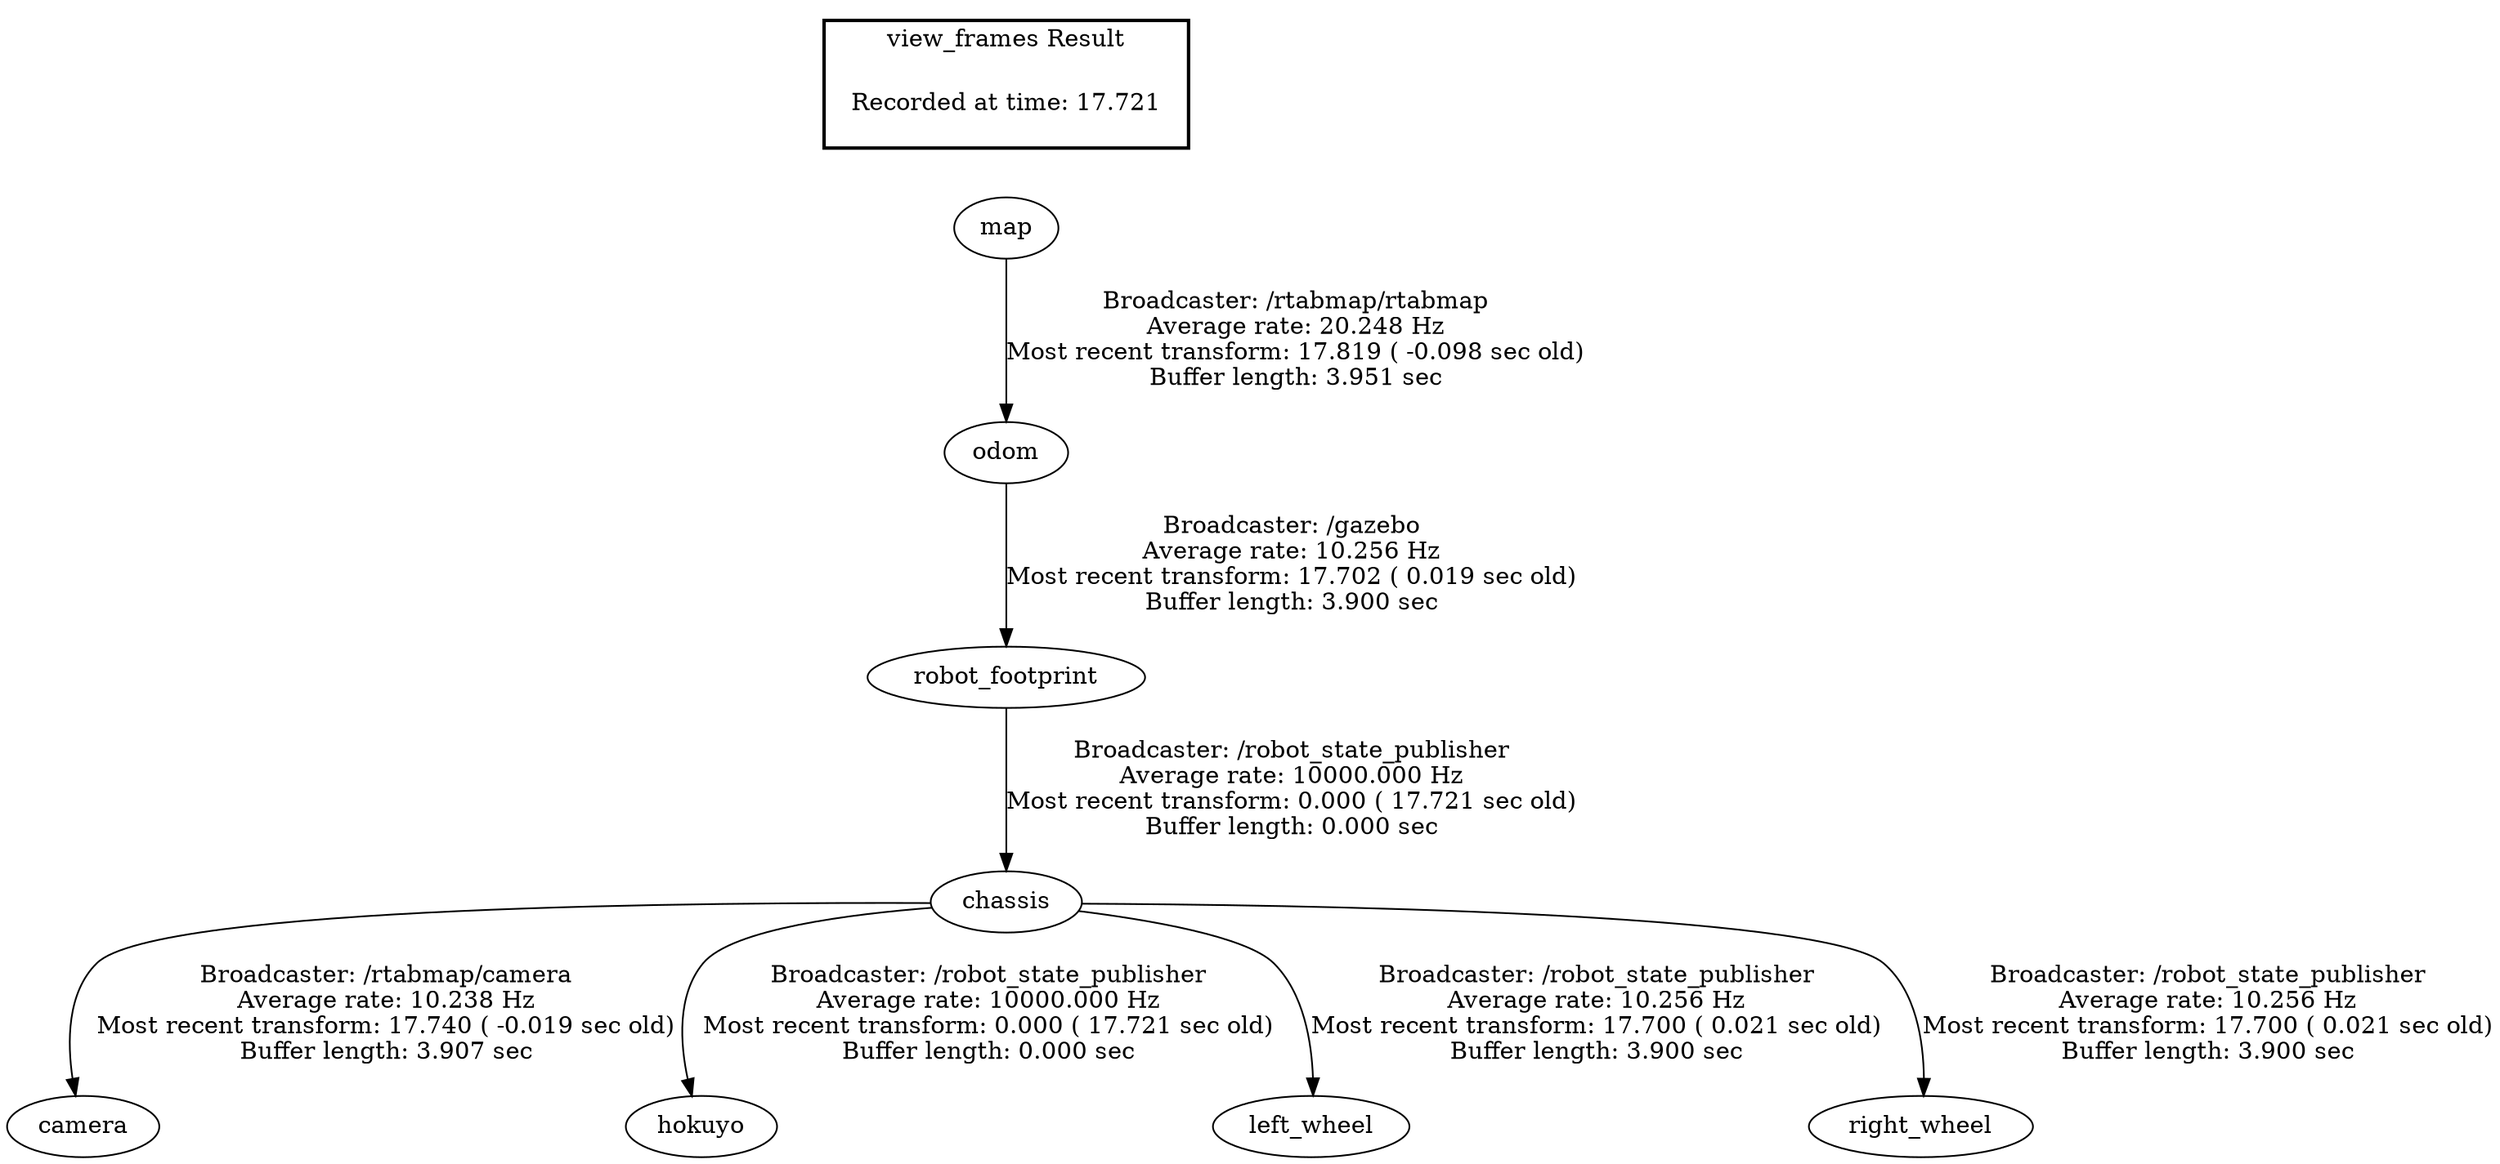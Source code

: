 digraph G {
"chassis" -> "camera"[label="Broadcaster: /rtabmap/camera\nAverage rate: 10.238 Hz\nMost recent transform: 17.740 ( -0.019 sec old)\nBuffer length: 3.907 sec\n"];
"robot_footprint" -> "chassis"[label="Broadcaster: /robot_state_publisher\nAverage rate: 10000.000 Hz\nMost recent transform: 0.000 ( 17.721 sec old)\nBuffer length: 0.000 sec\n"];
"chassis" -> "hokuyo"[label="Broadcaster: /robot_state_publisher\nAverage rate: 10000.000 Hz\nMost recent transform: 0.000 ( 17.721 sec old)\nBuffer length: 0.000 sec\n"];
"odom" -> "robot_footprint"[label="Broadcaster: /gazebo\nAverage rate: 10.256 Hz\nMost recent transform: 17.702 ( 0.019 sec old)\nBuffer length: 3.900 sec\n"];
"map" -> "odom"[label="Broadcaster: /rtabmap/rtabmap\nAverage rate: 20.248 Hz\nMost recent transform: 17.819 ( -0.098 sec old)\nBuffer length: 3.951 sec\n"];
"chassis" -> "left_wheel"[label="Broadcaster: /robot_state_publisher\nAverage rate: 10.256 Hz\nMost recent transform: 17.700 ( 0.021 sec old)\nBuffer length: 3.900 sec\n"];
"chassis" -> "right_wheel"[label="Broadcaster: /robot_state_publisher\nAverage rate: 10.256 Hz\nMost recent transform: 17.700 ( 0.021 sec old)\nBuffer length: 3.900 sec\n"];
edge [style=invis];
 subgraph cluster_legend { style=bold; color=black; label ="view_frames Result";
"Recorded at time: 17.721"[ shape=plaintext ] ;
 }->"map";
}